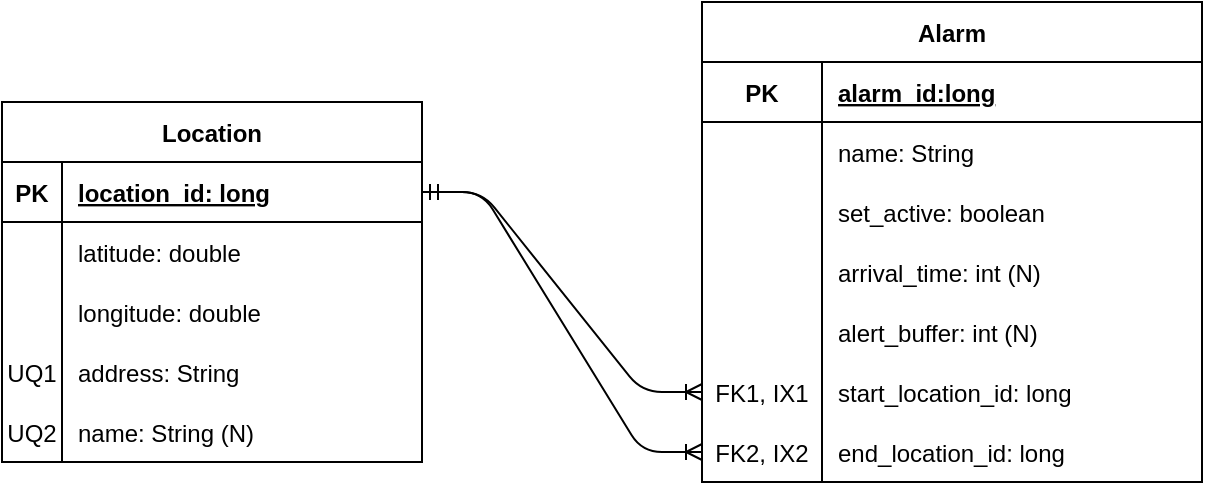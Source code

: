 <mxfile version="13.3.5" type="device"><diagram id="X_g7ODjng0uzPGjP_Xh5" name="Page-1"><mxGraphModel dx="557" dy="457" grid="1" gridSize="10" guides="1" tooltips="1" connect="1" arrows="1" fold="1" page="1" pageScale="1" pageWidth="850" pageHeight="1100" math="0" shadow="0"><root><mxCell id="0"/><mxCell id="1" parent="0"/><mxCell id="F-DjSJkHl_iUMWuiMUe2-1" value="Alarm" style="shape=table;startSize=30;container=1;collapsible=1;childLayout=tableLayout;fixedRows=1;rowLines=0;fontStyle=1;align=center;resizeLast=1;" parent="1" vertex="1"><mxGeometry x="480" y="580" width="250" height="240" as="geometry"/></mxCell><mxCell id="F-DjSJkHl_iUMWuiMUe2-2" value="" style="shape=partialRectangle;collapsible=0;dropTarget=0;pointerEvents=0;fillColor=none;top=0;left=0;bottom=1;right=0;points=[[0,0.5],[1,0.5]];portConstraint=eastwest;" parent="F-DjSJkHl_iUMWuiMUe2-1" vertex="1"><mxGeometry y="30" width="250" height="30" as="geometry"/></mxCell><mxCell id="F-DjSJkHl_iUMWuiMUe2-3" value="PK" style="shape=partialRectangle;connectable=0;fillColor=none;top=0;left=0;bottom=0;right=0;fontStyle=1;overflow=hidden;" parent="F-DjSJkHl_iUMWuiMUe2-2" vertex="1"><mxGeometry width="60" height="30" as="geometry"/></mxCell><mxCell id="F-DjSJkHl_iUMWuiMUe2-4" value="alarm_id:long" style="shape=partialRectangle;connectable=0;fillColor=none;top=0;left=0;bottom=0;right=0;align=left;spacingLeft=6;fontStyle=5;overflow=hidden;" parent="F-DjSJkHl_iUMWuiMUe2-2" vertex="1"><mxGeometry x="60" width="190" height="30" as="geometry"/></mxCell><mxCell id="4wTEBGVcJv-f7hlETS3g-14" value="" style="shape=partialRectangle;collapsible=0;dropTarget=0;pointerEvents=0;fillColor=none;top=0;left=0;bottom=0;right=0;points=[[0,0.5],[1,0.5]];portConstraint=eastwest;" parent="F-DjSJkHl_iUMWuiMUe2-1" vertex="1"><mxGeometry y="60" width="250" height="30" as="geometry"/></mxCell><mxCell id="4wTEBGVcJv-f7hlETS3g-15" value="" style="shape=partialRectangle;connectable=0;fillColor=none;top=0;left=0;bottom=0;right=0;editable=1;overflow=hidden;" parent="4wTEBGVcJv-f7hlETS3g-14" vertex="1"><mxGeometry width="60" height="30" as="geometry"/></mxCell><mxCell id="4wTEBGVcJv-f7hlETS3g-16" value="name: String" style="shape=partialRectangle;connectable=0;fillColor=none;top=0;left=0;bottom=0;right=0;align=left;spacingLeft=6;overflow=hidden;" parent="4wTEBGVcJv-f7hlETS3g-14" vertex="1"><mxGeometry x="60" width="190" height="30" as="geometry"/></mxCell><mxCell id="F-DjSJkHl_iUMWuiMUe2-11" value="" style="shape=partialRectangle;collapsible=0;dropTarget=0;pointerEvents=0;fillColor=none;top=0;left=0;bottom=0;right=0;points=[[0,0.5],[1,0.5]];portConstraint=eastwest;" parent="F-DjSJkHl_iUMWuiMUe2-1" vertex="1"><mxGeometry y="90" width="250" height="30" as="geometry"/></mxCell><mxCell id="F-DjSJkHl_iUMWuiMUe2-12" value="" style="shape=partialRectangle;connectable=0;fillColor=none;top=0;left=0;bottom=0;right=0;editable=1;overflow=hidden;" parent="F-DjSJkHl_iUMWuiMUe2-11" vertex="1"><mxGeometry width="60" height="30" as="geometry"/></mxCell><mxCell id="F-DjSJkHl_iUMWuiMUe2-13" value="set_active: boolean" style="shape=partialRectangle;connectable=0;fillColor=none;top=0;left=0;bottom=0;right=0;align=left;spacingLeft=6;overflow=hidden;" parent="F-DjSJkHl_iUMWuiMUe2-11" vertex="1"><mxGeometry x="60" width="190" height="30" as="geometry"/></mxCell><mxCell id="4wTEBGVcJv-f7hlETS3g-8" value="" style="shape=partialRectangle;collapsible=0;dropTarget=0;pointerEvents=0;fillColor=none;top=0;left=0;bottom=0;right=0;points=[[0,0.5],[1,0.5]];portConstraint=eastwest;" parent="F-DjSJkHl_iUMWuiMUe2-1" vertex="1"><mxGeometry y="120" width="250" height="30" as="geometry"/></mxCell><mxCell id="4wTEBGVcJv-f7hlETS3g-9" value="" style="shape=partialRectangle;connectable=0;fillColor=none;top=0;left=0;bottom=0;right=0;editable=1;overflow=hidden;" parent="4wTEBGVcJv-f7hlETS3g-8" vertex="1"><mxGeometry width="60" height="30" as="geometry"/></mxCell><mxCell id="4wTEBGVcJv-f7hlETS3g-10" value="arrival_time: int (N)" style="shape=partialRectangle;connectable=0;fillColor=none;top=0;left=0;bottom=0;right=0;align=left;spacingLeft=6;overflow=hidden;" parent="4wTEBGVcJv-f7hlETS3g-8" vertex="1"><mxGeometry x="60" width="190" height="30" as="geometry"/></mxCell><mxCell id="F-DjSJkHl_iUMWuiMUe2-8" value="" style="shape=partialRectangle;collapsible=0;dropTarget=0;pointerEvents=0;fillColor=none;top=0;left=0;bottom=0;right=0;points=[[0,0.5],[1,0.5]];portConstraint=eastwest;" parent="F-DjSJkHl_iUMWuiMUe2-1" vertex="1"><mxGeometry y="150" width="250" height="30" as="geometry"/></mxCell><mxCell id="F-DjSJkHl_iUMWuiMUe2-9" value="" style="shape=partialRectangle;connectable=0;fillColor=none;top=0;left=0;bottom=0;right=0;editable=1;overflow=hidden;" parent="F-DjSJkHl_iUMWuiMUe2-8" vertex="1"><mxGeometry width="60" height="30" as="geometry"/></mxCell><mxCell id="F-DjSJkHl_iUMWuiMUe2-10" value="alert_buffer: int (N)" style="shape=partialRectangle;connectable=0;fillColor=none;top=0;left=0;bottom=0;right=0;align=left;spacingLeft=6;overflow=hidden;" parent="F-DjSJkHl_iUMWuiMUe2-8" vertex="1"><mxGeometry x="60" width="190" height="30" as="geometry"/></mxCell><mxCell id="kKgRWt7HKKDAHtDQAz2F-22" value="" style="shape=partialRectangle;collapsible=0;dropTarget=0;pointerEvents=0;fillColor=none;top=0;left=0;bottom=0;right=0;points=[[0,0.5],[1,0.5]];portConstraint=eastwest;" parent="F-DjSJkHl_iUMWuiMUe2-1" vertex="1"><mxGeometry y="180" width="250" height="30" as="geometry"/></mxCell><mxCell id="kKgRWt7HKKDAHtDQAz2F-23" value="FK1, IX1" style="shape=partialRectangle;connectable=0;fillColor=none;top=0;left=0;bottom=0;right=0;editable=1;overflow=hidden;" parent="kKgRWt7HKKDAHtDQAz2F-22" vertex="1"><mxGeometry width="60" height="30" as="geometry"/></mxCell><mxCell id="kKgRWt7HKKDAHtDQAz2F-24" value="start_location_id: long" style="shape=partialRectangle;connectable=0;fillColor=none;top=0;left=0;bottom=0;right=0;align=left;spacingLeft=6;overflow=hidden;" parent="kKgRWt7HKKDAHtDQAz2F-22" vertex="1"><mxGeometry x="60" width="190" height="30" as="geometry"/></mxCell><mxCell id="kKgRWt7HKKDAHtDQAz2F-25" value="" style="shape=partialRectangle;collapsible=0;dropTarget=0;pointerEvents=0;fillColor=none;top=0;left=0;bottom=0;right=0;points=[[0,0.5],[1,0.5]];portConstraint=eastwest;" parent="F-DjSJkHl_iUMWuiMUe2-1" vertex="1"><mxGeometry y="210" width="250" height="30" as="geometry"/></mxCell><mxCell id="kKgRWt7HKKDAHtDQAz2F-26" value="FK2, IX2" style="shape=partialRectangle;connectable=0;fillColor=none;top=0;left=0;bottom=0;right=0;editable=1;overflow=hidden;" parent="kKgRWt7HKKDAHtDQAz2F-25" vertex="1"><mxGeometry width="60" height="30" as="geometry"/></mxCell><mxCell id="kKgRWt7HKKDAHtDQAz2F-27" value="end_location_id: long" style="shape=partialRectangle;connectable=0;fillColor=none;top=0;left=0;bottom=0;right=0;align=left;spacingLeft=6;overflow=hidden;" parent="kKgRWt7HKKDAHtDQAz2F-25" vertex="1"><mxGeometry x="60" width="190" height="30" as="geometry"/></mxCell><mxCell id="kKgRWt7HKKDAHtDQAz2F-4" value="Location" style="shape=table;startSize=30;container=1;collapsible=1;childLayout=tableLayout;fixedRows=1;rowLines=0;fontStyle=1;align=center;resizeLast=1;" parent="1" vertex="1"><mxGeometry x="130" y="630" width="210" height="180" as="geometry"/></mxCell><mxCell id="kKgRWt7HKKDAHtDQAz2F-5" value="" style="shape=partialRectangle;collapsible=0;dropTarget=0;pointerEvents=0;fillColor=none;top=0;left=0;bottom=1;right=0;points=[[0,0.5],[1,0.5]];portConstraint=eastwest;" parent="kKgRWt7HKKDAHtDQAz2F-4" vertex="1"><mxGeometry y="30" width="210" height="30" as="geometry"/></mxCell><mxCell id="kKgRWt7HKKDAHtDQAz2F-6" value="PK" style="shape=partialRectangle;connectable=0;fillColor=none;top=0;left=0;bottom=0;right=0;fontStyle=1;overflow=hidden;" parent="kKgRWt7HKKDAHtDQAz2F-5" vertex="1"><mxGeometry width="30" height="30" as="geometry"/></mxCell><mxCell id="kKgRWt7HKKDAHtDQAz2F-7" value="location_id: long" style="shape=partialRectangle;connectable=0;fillColor=none;top=0;left=0;bottom=0;right=0;align=left;spacingLeft=6;fontStyle=5;overflow=hidden;" parent="kKgRWt7HKKDAHtDQAz2F-5" vertex="1"><mxGeometry x="30" width="180" height="30" as="geometry"/></mxCell><mxCell id="kKgRWt7HKKDAHtDQAz2F-8" value="" style="shape=partialRectangle;collapsible=0;dropTarget=0;pointerEvents=0;fillColor=none;top=0;left=0;bottom=0;right=0;points=[[0,0.5],[1,0.5]];portConstraint=eastwest;" parent="kKgRWt7HKKDAHtDQAz2F-4" vertex="1"><mxGeometry y="60" width="210" height="30" as="geometry"/></mxCell><mxCell id="kKgRWt7HKKDAHtDQAz2F-9" value="" style="shape=partialRectangle;connectable=0;fillColor=none;top=0;left=0;bottom=0;right=0;editable=1;overflow=hidden;" parent="kKgRWt7HKKDAHtDQAz2F-8" vertex="1"><mxGeometry width="30" height="30" as="geometry"/></mxCell><mxCell id="kKgRWt7HKKDAHtDQAz2F-10" value="latitude: double" style="shape=partialRectangle;connectable=0;fillColor=none;top=0;left=0;bottom=0;right=0;align=left;spacingLeft=6;overflow=hidden;" parent="kKgRWt7HKKDAHtDQAz2F-8" vertex="1"><mxGeometry x="30" width="180" height="30" as="geometry"/></mxCell><mxCell id="kKgRWt7HKKDAHtDQAz2F-31" value="" style="shape=partialRectangle;collapsible=0;dropTarget=0;pointerEvents=0;fillColor=none;top=0;left=0;bottom=0;right=0;points=[[0,0.5],[1,0.5]];portConstraint=eastwest;" parent="kKgRWt7HKKDAHtDQAz2F-4" vertex="1"><mxGeometry y="90" width="210" height="30" as="geometry"/></mxCell><mxCell id="kKgRWt7HKKDAHtDQAz2F-32" value="" style="shape=partialRectangle;connectable=0;fillColor=none;top=0;left=0;bottom=0;right=0;editable=1;overflow=hidden;" parent="kKgRWt7HKKDAHtDQAz2F-31" vertex="1"><mxGeometry width="30" height="30" as="geometry"/></mxCell><mxCell id="kKgRWt7HKKDAHtDQAz2F-33" value="longitude: double" style="shape=partialRectangle;connectable=0;fillColor=none;top=0;left=0;bottom=0;right=0;align=left;spacingLeft=6;overflow=hidden;" parent="kKgRWt7HKKDAHtDQAz2F-31" vertex="1"><mxGeometry x="30" width="180" height="30" as="geometry"/></mxCell><mxCell id="kKgRWt7HKKDAHtDQAz2F-17" value="" style="shape=partialRectangle;collapsible=0;dropTarget=0;pointerEvents=0;fillColor=none;top=0;left=0;bottom=0;right=0;points=[[0,0.5],[1,0.5]];portConstraint=eastwest;" parent="kKgRWt7HKKDAHtDQAz2F-4" vertex="1"><mxGeometry y="120" width="210" height="30" as="geometry"/></mxCell><mxCell id="kKgRWt7HKKDAHtDQAz2F-18" value="UQ1" style="shape=partialRectangle;connectable=0;fillColor=none;top=0;left=0;bottom=0;right=0;editable=1;overflow=hidden;" parent="kKgRWt7HKKDAHtDQAz2F-17" vertex="1"><mxGeometry width="30" height="30" as="geometry"/></mxCell><mxCell id="kKgRWt7HKKDAHtDQAz2F-19" value="address: String" style="shape=partialRectangle;connectable=0;fillColor=none;top=0;left=0;bottom=0;right=0;align=left;spacingLeft=6;overflow=hidden;" parent="kKgRWt7HKKDAHtDQAz2F-17" vertex="1"><mxGeometry x="30" width="180" height="30" as="geometry"/></mxCell><mxCell id="kKgRWt7HKKDAHtDQAz2F-14" value="" style="shape=partialRectangle;collapsible=0;dropTarget=0;pointerEvents=0;fillColor=none;top=0;left=0;bottom=0;right=0;points=[[0,0.5],[1,0.5]];portConstraint=eastwest;" parent="kKgRWt7HKKDAHtDQAz2F-4" vertex="1"><mxGeometry y="150" width="210" height="30" as="geometry"/></mxCell><mxCell id="kKgRWt7HKKDAHtDQAz2F-15" value="UQ2" style="shape=partialRectangle;connectable=0;fillColor=none;top=0;left=0;bottom=0;right=0;editable=1;overflow=hidden;" parent="kKgRWt7HKKDAHtDQAz2F-14" vertex="1"><mxGeometry width="30" height="30" as="geometry"/></mxCell><mxCell id="kKgRWt7HKKDAHtDQAz2F-16" value="name: String (N)" style="shape=partialRectangle;connectable=0;fillColor=none;top=0;left=0;bottom=0;right=0;align=left;spacingLeft=6;overflow=hidden;" parent="kKgRWt7HKKDAHtDQAz2F-14" vertex="1"><mxGeometry x="30" width="180" height="30" as="geometry"/></mxCell><mxCell id="kKgRWt7HKKDAHtDQAz2F-20" value="" style="edgeStyle=entityRelationEdgeStyle;fontSize=12;html=1;endArrow=ERoneToMany;startArrow=ERmandOne;entryX=0;entryY=0.5;entryDx=0;entryDy=0;startFill=0;exitX=1;exitY=0.5;exitDx=0;exitDy=0;" parent="1" source="kKgRWt7HKKDAHtDQAz2F-5" target="kKgRWt7HKKDAHtDQAz2F-22" edge="1"><mxGeometry width="100" height="100" relative="1" as="geometry"><mxPoint x="340" y="720" as="sourcePoint"/><mxPoint x="440" y="620" as="targetPoint"/></mxGeometry></mxCell><mxCell id="kKgRWt7HKKDAHtDQAz2F-21" value="" style="edgeStyle=entityRelationEdgeStyle;fontSize=12;html=1;endArrow=ERoneToMany;startArrow=ERmandOne;startFill=0;exitX=1;exitY=0.5;exitDx=0;exitDy=0;" parent="1" source="kKgRWt7HKKDAHtDQAz2F-5" target="kKgRWt7HKKDAHtDQAz2F-25" edge="1"><mxGeometry width="100" height="100" relative="1" as="geometry"><mxPoint x="350" y="730" as="sourcePoint"/><mxPoint x="520" y="690" as="targetPoint"/></mxGeometry></mxCell></root></mxGraphModel></diagram></mxfile>